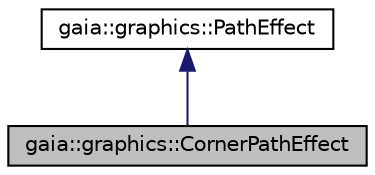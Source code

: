 digraph G
{
  edge [fontname="Helvetica",fontsize="10",labelfontname="Helvetica",labelfontsize="10"];
  node [fontname="Helvetica",fontsize="10",shape=record];
  Node1 [label="gaia::graphics::CornerPathEffect",height=0.2,width=0.4,color="black", fillcolor="grey75", style="filled" fontcolor="black"];
  Node2 -> Node1 [dir=back,color="midnightblue",fontsize="10",style="solid",fontname="Helvetica"];
  Node2 [label="gaia::graphics::PathEffect",height=0.2,width=0.4,color="black", fillcolor="white", style="filled",URL="$d0/d36/classgaia_1_1graphics_1_1_path_effect.html",tooltip="PathEffect is the base class for objects in the Paint that affect the geometry of a drawing primitive..."];
}
